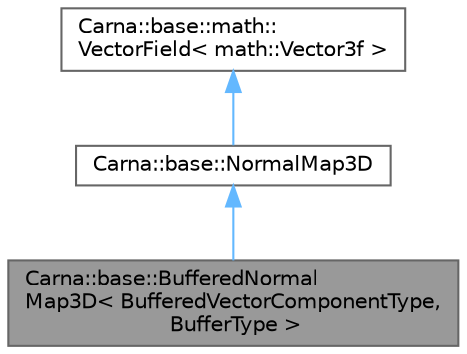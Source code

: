 digraph "Carna::base::BufferedNormalMap3D&lt; BufferedVectorComponentType, BufferType &gt;"
{
 // LATEX_PDF_SIZE
  bgcolor="transparent";
  edge [fontname=Helvetica,fontsize=10,labelfontname=Helvetica,labelfontsize=10];
  node [fontname=Helvetica,fontsize=10,shape=box,height=0.2,width=0.4];
  Node1 [id="Node000001",label="Carna::base::BufferedNormal\lMap3D\< BufferedVectorComponentType,\l BufferType \>",height=0.2,width=0.4,color="gray40", fillcolor="grey60", style="filled", fontcolor="black",tooltip="Implements NormalMap3D generically for a particular VoxelType."];
  Node2 -> Node1 [id="edge1_Node000001_Node000002",dir="back",color="steelblue1",style="solid",tooltip=" "];
  Node2 [id="Node000002",label="Carna::base::NormalMap3D",height=0.2,width=0.4,color="gray40", fillcolor="white", style="filled",URL="$classCarna_1_1base_1_1NormalMap3D.html",tooltip="Defines interface to  mapping."];
  Node3 -> Node2 [id="edge2_Node000002_Node000003",dir="back",color="steelblue1",style="solid",tooltip=" "];
  Node3 [id="Node000003",label="Carna::base::math::\lVectorField\< math::Vector3f \>",height=0.2,width=0.4,color="gray40", fillcolor="white", style="filled",URL="$classCarna_1_1base_1_1math_1_1VectorField.html",tooltip=" "];
}
